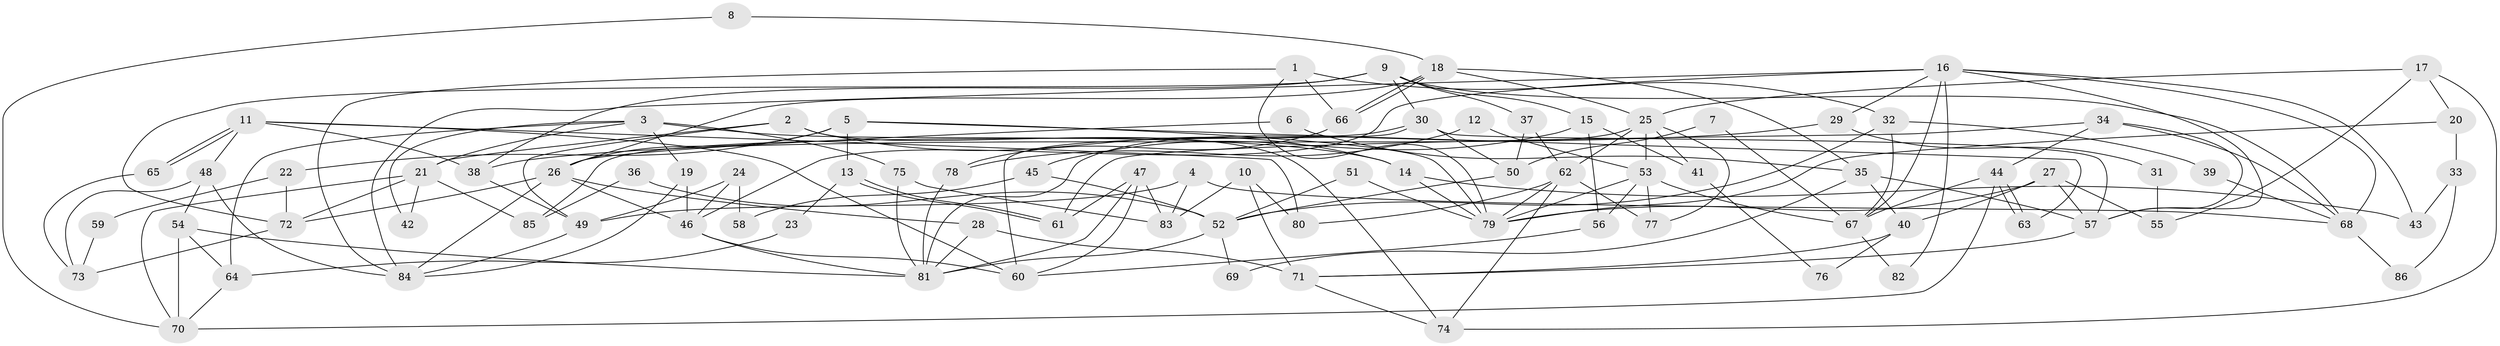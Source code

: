 // coarse degree distribution, {10: 0.14814814814814814, 3: 0.2962962962962963, 13: 0.07407407407407407, 5: 0.07407407407407407, 6: 0.1111111111111111, 17: 0.037037037037037035, 4: 0.07407407407407407, 2: 0.1111111111111111, 7: 0.037037037037037035, 12: 0.037037037037037035}
// Generated by graph-tools (version 1.1) at 2025/18/03/04/25 18:18:53]
// undirected, 86 vertices, 172 edges
graph export_dot {
graph [start="1"]
  node [color=gray90,style=filled];
  1;
  2;
  3;
  4;
  5;
  6;
  7;
  8;
  9;
  10;
  11;
  12;
  13;
  14;
  15;
  16;
  17;
  18;
  19;
  20;
  21;
  22;
  23;
  24;
  25;
  26;
  27;
  28;
  29;
  30;
  31;
  32;
  33;
  34;
  35;
  36;
  37;
  38;
  39;
  40;
  41;
  42;
  43;
  44;
  45;
  46;
  47;
  48;
  49;
  50;
  51;
  52;
  53;
  54;
  55;
  56;
  57;
  58;
  59;
  60;
  61;
  62;
  63;
  64;
  65;
  66;
  67;
  68;
  69;
  70;
  71;
  72;
  73;
  74;
  75;
  76;
  77;
  78;
  79;
  80;
  81;
  82;
  83;
  84;
  85;
  86;
  1 -- 84;
  1 -- 79;
  1 -- 32;
  1 -- 66;
  2 -- 74;
  2 -- 21;
  2 -- 14;
  2 -- 49;
  3 -- 14;
  3 -- 21;
  3 -- 19;
  3 -- 42;
  3 -- 64;
  3 -- 75;
  4 -- 49;
  4 -- 68;
  4 -- 83;
  5 -- 79;
  5 -- 26;
  5 -- 13;
  5 -- 22;
  5 -- 63;
  6 -- 26;
  6 -- 35;
  7 -- 67;
  7 -- 50;
  8 -- 18;
  8 -- 70;
  9 -- 30;
  9 -- 38;
  9 -- 15;
  9 -- 37;
  9 -- 68;
  9 -- 72;
  10 -- 83;
  10 -- 71;
  10 -- 80;
  11 -- 65;
  11 -- 65;
  11 -- 48;
  11 -- 38;
  11 -- 60;
  11 -- 80;
  12 -- 78;
  12 -- 53;
  13 -- 61;
  13 -- 61;
  13 -- 23;
  14 -- 79;
  14 -- 43;
  15 -- 56;
  15 -- 41;
  15 -- 45;
  16 -- 67;
  16 -- 57;
  16 -- 29;
  16 -- 43;
  16 -- 46;
  16 -- 68;
  16 -- 82;
  16 -- 84;
  17 -- 74;
  17 -- 25;
  17 -- 20;
  17 -- 55;
  18 -- 66;
  18 -- 66;
  18 -- 26;
  18 -- 25;
  18 -- 35;
  19 -- 46;
  19 -- 84;
  20 -- 79;
  20 -- 33;
  21 -- 70;
  21 -- 72;
  21 -- 42;
  21 -- 85;
  22 -- 72;
  22 -- 59;
  23 -- 64;
  24 -- 46;
  24 -- 49;
  24 -- 58;
  25 -- 62;
  25 -- 41;
  25 -- 53;
  25 -- 77;
  25 -- 81;
  26 -- 46;
  26 -- 84;
  26 -- 28;
  26 -- 72;
  27 -- 57;
  27 -- 40;
  27 -- 55;
  27 -- 79;
  28 -- 81;
  28 -- 71;
  29 -- 38;
  29 -- 31;
  30 -- 50;
  30 -- 60;
  30 -- 57;
  30 -- 85;
  31 -- 55;
  32 -- 67;
  32 -- 39;
  32 -- 52;
  33 -- 43;
  33 -- 86;
  34 -- 68;
  34 -- 61;
  34 -- 44;
  34 -- 57;
  35 -- 57;
  35 -- 40;
  35 -- 69;
  36 -- 52;
  36 -- 85;
  37 -- 62;
  37 -- 50;
  38 -- 49;
  39 -- 68;
  40 -- 71;
  40 -- 76;
  41 -- 76;
  44 -- 63;
  44 -- 63;
  44 -- 67;
  44 -- 70;
  45 -- 52;
  45 -- 58;
  46 -- 81;
  46 -- 60;
  47 -- 83;
  47 -- 60;
  47 -- 61;
  47 -- 81;
  48 -- 54;
  48 -- 84;
  48 -- 73;
  49 -- 84;
  50 -- 52;
  51 -- 52;
  51 -- 79;
  52 -- 81;
  52 -- 69;
  53 -- 77;
  53 -- 56;
  53 -- 67;
  53 -- 79;
  54 -- 70;
  54 -- 81;
  54 -- 64;
  56 -- 60;
  57 -- 71;
  59 -- 73;
  62 -- 79;
  62 -- 80;
  62 -- 74;
  62 -- 77;
  64 -- 70;
  65 -- 73;
  66 -- 78;
  67 -- 82;
  68 -- 86;
  71 -- 74;
  72 -- 73;
  75 -- 81;
  75 -- 83;
  78 -- 81;
}
